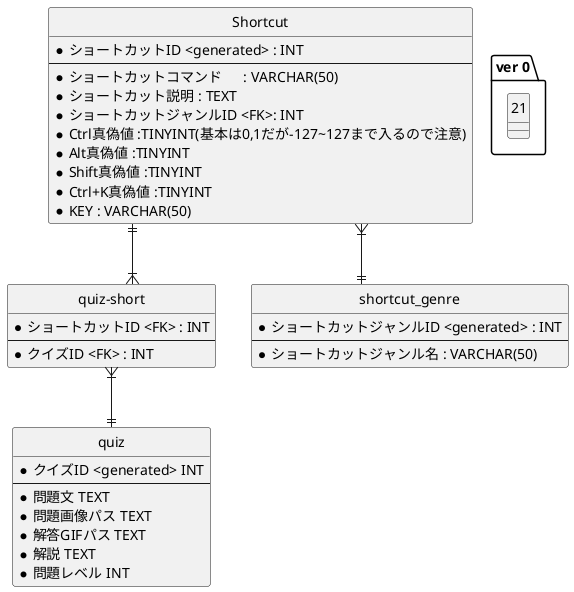' alt+DでER図表示

@startuml shortcut_quiz

' hide the spot
hide circle

' avoid problems with angled crows feet
skinparam linetype ortho


entity "ver 0.21" {

}

entity "Shortcut" as sho{
    *ショートカットID <generated> : INT
    --
    *ショートカットコマンド	: VARCHAR(50)
    *ショートカット説明 : TEXT
    *ショートカットジャンルID <FK>: INT
    *Ctrl真偽値 :TINYINT(基本は0,1だが-127~127まで入るので注意)
    *Alt真偽値 :TINYINT
    *Shift真偽値 :TINYINT
    *Ctrl+K真偽値 :TINYINT
    *KEY : VARCHAR(50)
}


entity "quiz" as quiz{
    *クイズID <generated> INT
    --
    *問題文 TEXT
    *問題画像パス TEXT
    *解答GIFパス TEXT
    *解説 TEXT
    *問題レベル INT
}

entity "quiz-short" as qs{
    *ショートカットID <FK> : INT
    --
    *クイズID <FK> : INT
}
entity "shortcut_genre" as sg{
    *ショートカットジャンルID <generated> : INT
    --
    *ショートカットジャンル名 : VARCHAR(50)
}

sho}|--||sg
qs}|--||quiz
sho||--|{qs

@enduml
